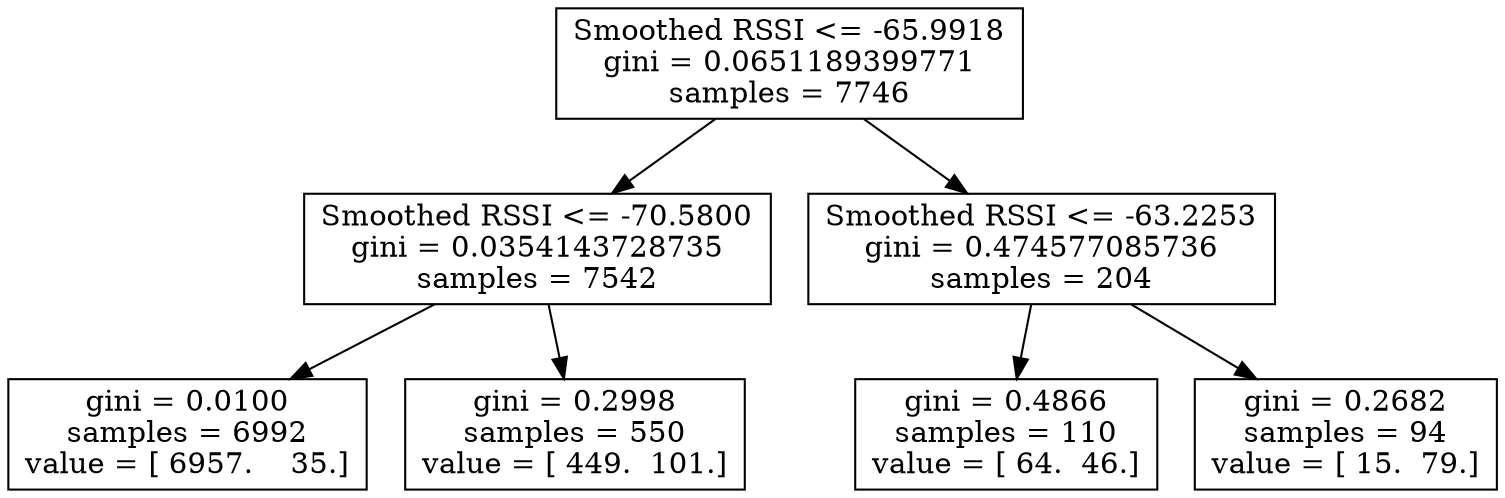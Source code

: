 digraph Tree {
0 [label="Smoothed RSSI <= -65.9918\ngini = 0.0651189399771\nsamples = 7746", shape="box"] ;
1 [label="Smoothed RSSI <= -70.5800\ngini = 0.0354143728735\nsamples = 7542", shape="box"] ;
0 -> 1 ;
2 [label="gini = 0.0100\nsamples = 6992\nvalue = [ 6957.    35.]", shape="box"] ;
1 -> 2 ;
3 [label="gini = 0.2998\nsamples = 550\nvalue = [ 449.  101.]", shape="box"] ;
1 -> 3 ;
4 [label="Smoothed RSSI <= -63.2253\ngini = 0.474577085736\nsamples = 204", shape="box"] ;
0 -> 4 ;
5 [label="gini = 0.4866\nsamples = 110\nvalue = [ 64.  46.]", shape="box"] ;
4 -> 5 ;
6 [label="gini = 0.2682\nsamples = 94\nvalue = [ 15.  79.]", shape="box"] ;
4 -> 6 ;
}
